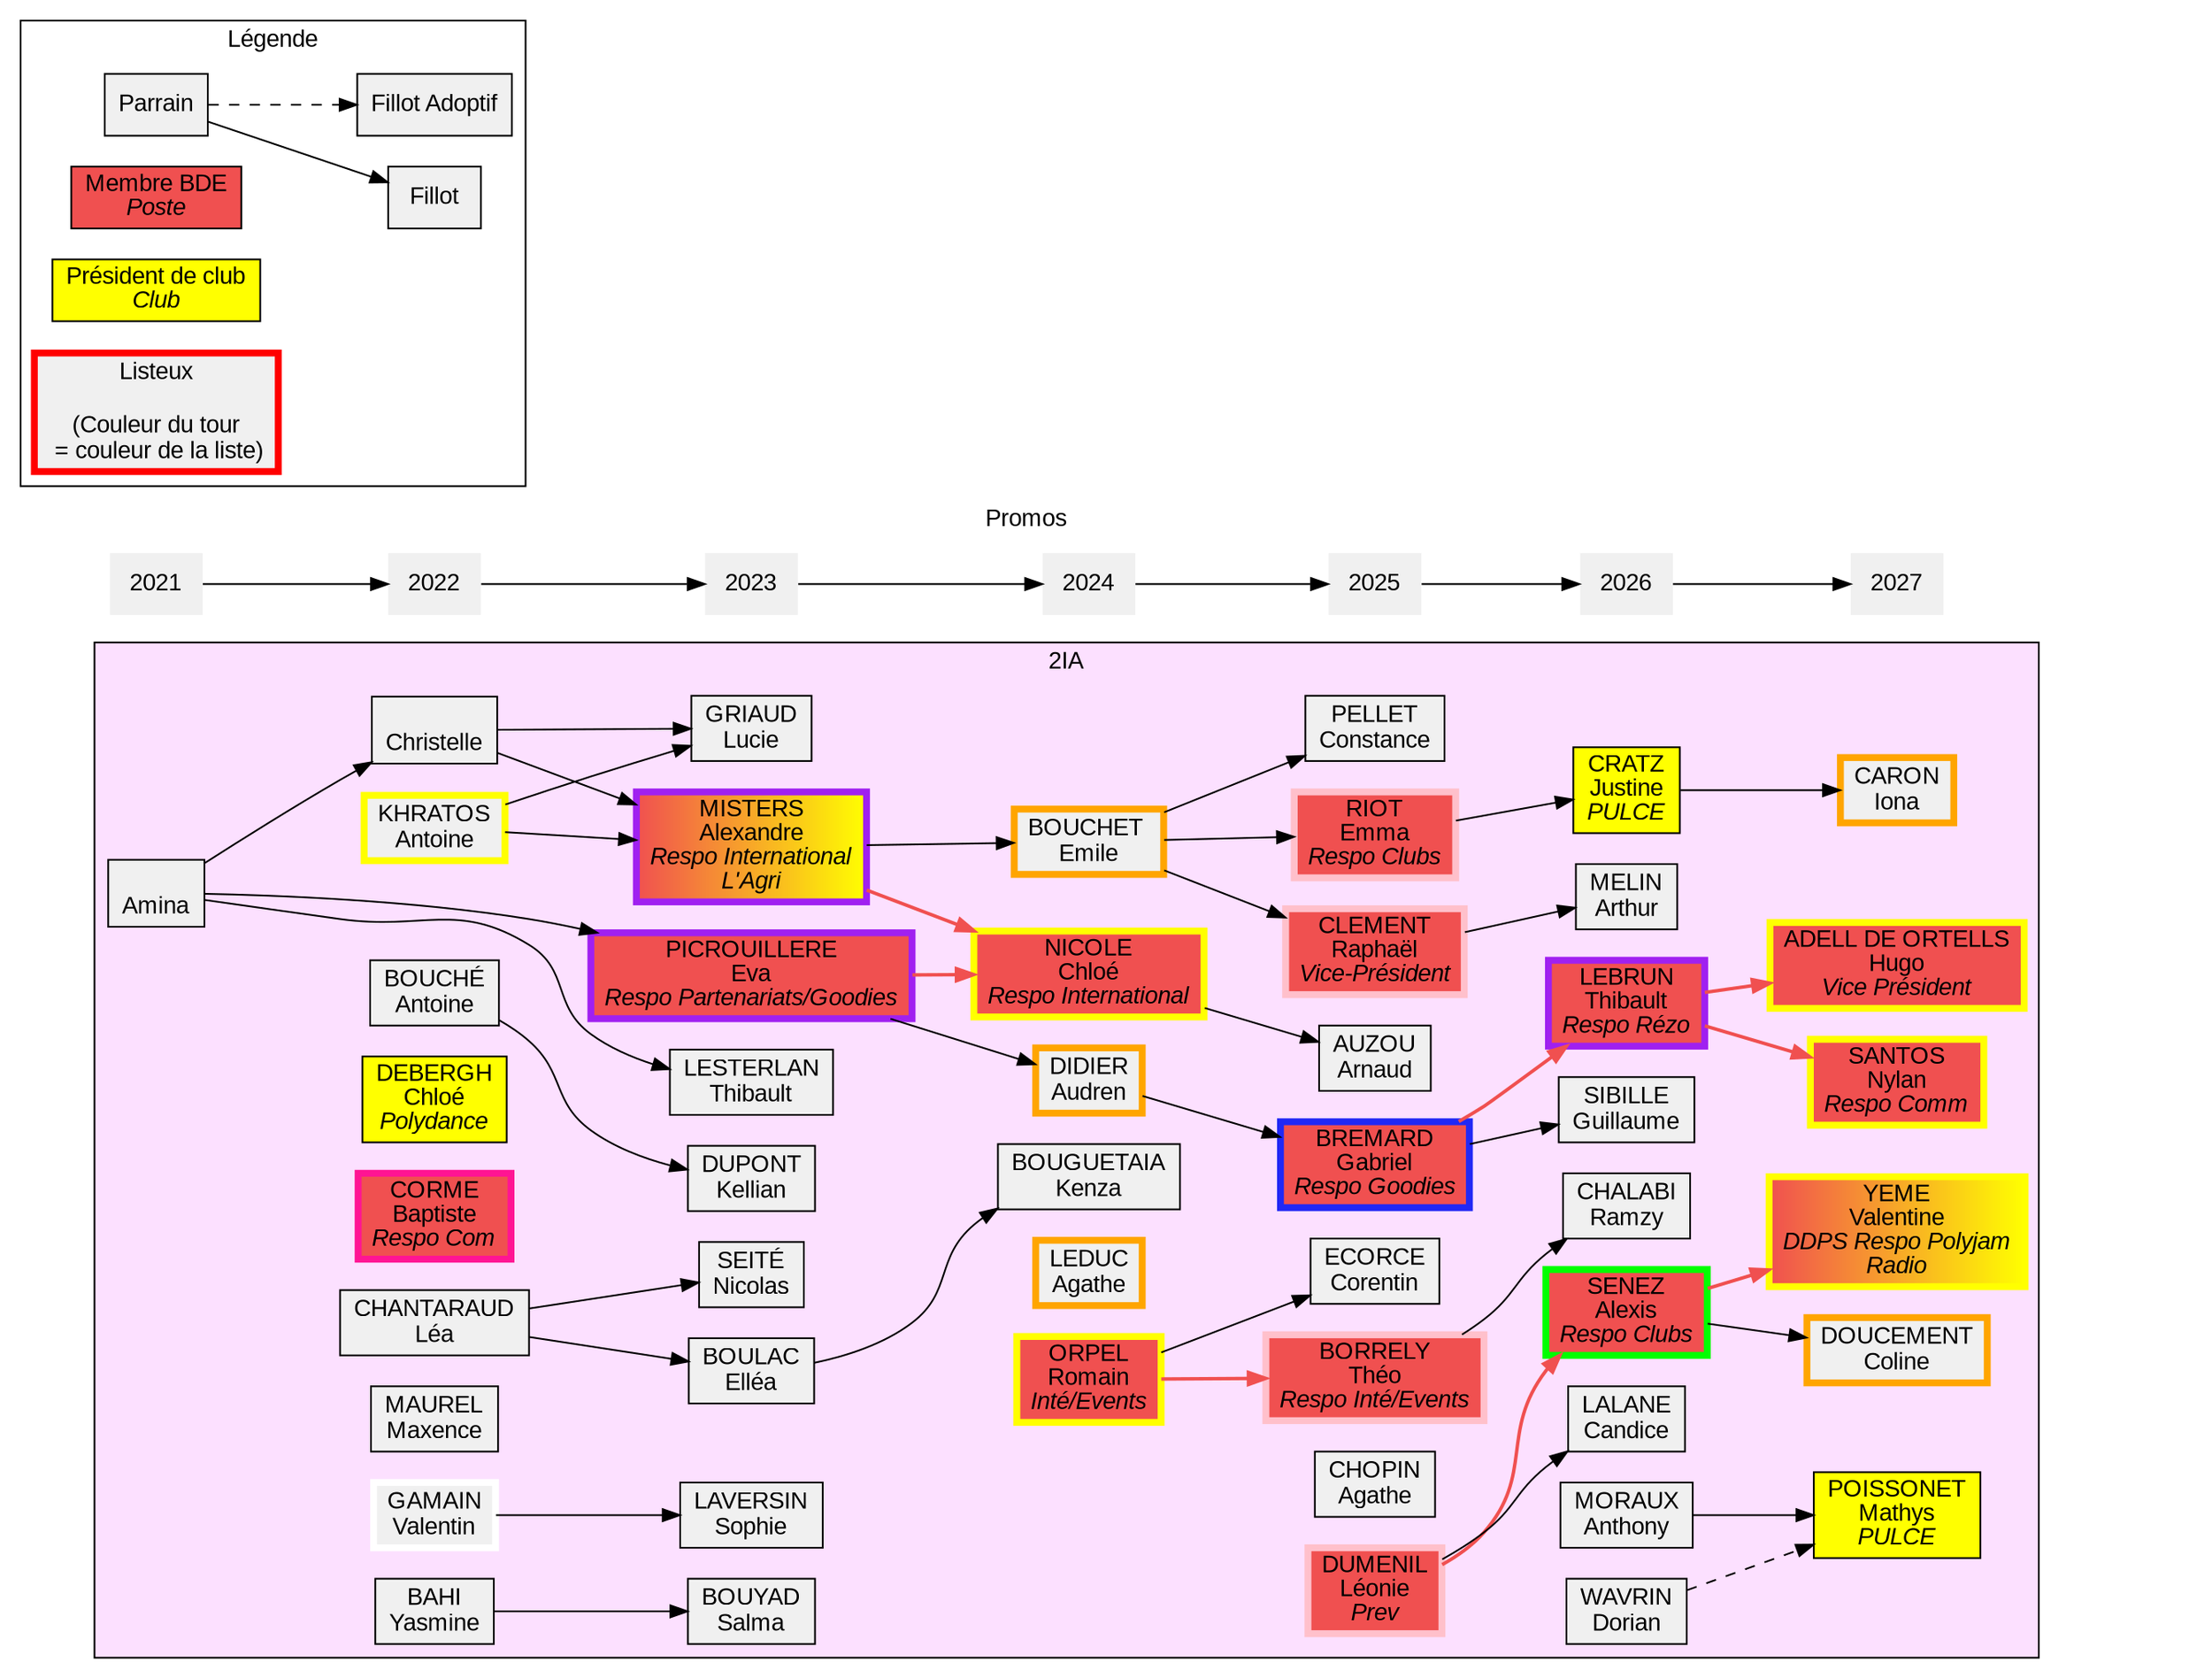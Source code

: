 digraph iia {
	graph [
		charset = "UTF-8";
		style = filled;
		fontname = "Arial";
	];

	node [
		shape = box;
		style = filled;
		fillcolor = "#f0f0f0";
		fontname = "Arial";
	];

	rankdir = LR;

	subgraph cluster_promos {
		label = "Promos";
		penwidth = 0;
		color = none;
		node [shape = none];

		"2021" -> "2022" -> "2023" -> "2024" -> "2025" -> "2026" -> "2027";
	}
    	subgraph cluster_legende {
		label = "Légende";
		fillcolor = none;

		leg_parrain	[label = "Parrain"];
		leg_fillot	[label = "Fillot"];
		leg_fillotadop	[label = "Fillot Adoptif"];
		leg_BDE		[label = <Membre BDE<BR/><I>Poste</I>> fillcolor="#f05050"];
		leg_prez	[label = <Président de club<BR/><I>Club</I>> fillcolor="yellow"];
		leg_listeux	[label = "Listeux\n\n(Couleur du tour\n = couleur de la liste)" penwidth=4 color="red"];

		leg_parrain -> leg_fillot;
		leg_parrain -> leg_fillotadop [style = "dashed"];
	}
	
	subgraph cluster_2IA {
		label = "2IA";
		fillcolor = "#FCE0FF";

		{ rank="same";
			amina		[label = "\nAmina"];
		}

		{ rank="same";
			antoinebouch	[label = "BOUCHÉ\nAntoine"];
			antoinekhra	[label = "KHRATOS\nAntoine" penwidth=4 color="yellow"];
			chloedeb	[label = <DEBERGH<BR/>Chloé<BR/><I>Polydance</I>> fillcolor="yellow"];
			christelle	[label = "\nChristelle"];
			joker		[label = <CORME<BR/>Baptiste<BR/><I>Respo Com</I>> fillcolor="#f05050" penwidth=4 color="deeppink"];
			leachantar	[label = "CHANTARAUD\nLéa"];
			maxencemor	[label = "MAUREL\nMaxence"];
			valentingam	[label = "GAMAIN\nValentin" penwidth=4 color="white"];
			yasminebahi	[label = "BAHI\nYasmine"];
		}
		amina -> christelle;


		{ rank="same";
			evapicrou	[label = <PICROUILLERE<BR/>Eva<BR/><I>Respo Partenariats/Goodies</I>> fillcolor="#f05050" penwidth=4 color="purple"];
			
			
			kelliandup	[label = "DUPONT\nKellian"];
			luciegria	[label = "GRIAUD\nLucie"];
			nicolatseite	[label = "SEITÉ\nNicolas"];
			elboulac	[label = "BOULAC\nElléa"];
			salmabouyad	[label = "BOUYAD\nSalma"];
			smitty		[label = <MISTERS<BR/>Alexandre<BR/><I>Respo International<BR/>L'Agri</I>> fillcolor="#f05050:yellow" penwidth=4 color="purple"];
			sophielaver	[label = "LAVERSIN\nSophie"];
			thibaultleste	[label = "LESTERLAN\nThibault"];

			//portalSE	[label = " \nSE\n " shape="ellipse" penwidth=6 color="orange" fillcolor="#FFE0E0"];
		}
		amina -> evapicrou;
		amina -> thibaultleste;
		antoinebouch -> kelliandup;
		antoinekhra -> luciegria;
		antoinekhra -> smitty;
		christelle -> luciegria;
		christelle -> smitty;
		leachantar -> nicolatseite;
		leachantar -> elboulac;
		valentingam -> sophielaver;
		yasminebahi -> salmabouyad;

		{ rank="same";
			chloenico	[label = <NICOLE<BR/>Chloé<BR/><I>Respo International</I>> fillcolor="#f05050" penwidth=4 color="yellow"];
			didieraud	[label = "DIDIER\nAudren" penwidth=4 color="orange"];
			emilebct	[label = "BOUCHET \nEmile" penwidth=4 color="orange"];
			agatleduc	[label = "LEDUC\nAgathe" penwidth=4 color="orange"];
			romainorp	[label = <ORPEL<BR/>Romain<BR/><I>Inté/Events</I>> fillcolor="#f05050" penwidth=4 color="yellow"];
			kbouguetaia [label="BOUGUETAIA\nKenza"];

		}
		elboulac -> kbouguetaia;
		evapicrou -> chloenico [penwidth=2 color = "#f05050"];
		evapicrou -> didieraud;
		smitty -> chloenico [penwidth=2 color = "#f05050"];
		smitty -> emilebct;
		
		{ rank="same";
			arnaudauz  [label = "AUZOU\nArnaud"];
			constancep [label = "PELLET\nConstance"];
			agathechop [label = "CHOPIN\nAgathe"];
			raphaelcle [label = <CLEMENT<BR/>Raphaël<BR/><I>Vice-Président</I>> fillcolor="#f05050" penwidth=4 color="pink"];
			emmariot   [label = <RIOT<BR/>Emma<BR/><I>Respo Clubs</I>> fillcolor="#f05050" penwidth=4 color="pink"];
			ldumenil   [label = <DUMENIL<BR/>Léonie<BR/><I>Prev</I>> fillcolor="#f05050" penwidth=4 color="pink"];
			corentinec [label = "ECORCE\nCorentin"];
			theoborel  [label = <BORRELY<BR/>Théo<BR/><I>Respo Inté/Events</I>> fillcolor="#f05050" penwidth=4 color="pink"]; 
			gabrielbr  [label = <BREMARD<BR/>Gabriel<BR/><I>Respo Goodies</I>> fillcolor="#f05050" penwidth=4 color="#2128f5"];
		}
		romainorp -> corentinec;
		romainorp -> theoborel [penwidth=2 color = "#f05050"];
		emilebct -> constancep;
		emilebct -> raphaelcle;
		emilebct -> emmariot;
		chloenico->arnaudauz;
		didieraud -> gabrielbr;


		{ rank="same";
			amelin 		[label = "MELIN\nArthur"];
			rchalabi    [label = "CHALABI\nRamzy"];
			asenez 		[label = <SENEZ<BR/>Alexis<BR/><I>Respo Clubs</I>> fillcolor="#f05050" penwidth=4 color="green"];
			tlebrun 	[label = <LEBRUN<BR/>Thibault<BR/><I>Respo Rézo</I>> fillcolor="#f05050" penwidth=4 color="purple"];
			jcratz		[label =<CRATZ<BR/>Justine<BR/><I>PULCE</I>> fillcolor="yellow"];
			clalance	[label = "LALANE\nCandice"];
			gsibille 	[label = "SIBILLE\nGuillaume"];
			amoraux		[label = "MORAUX\nAnthony"];
			dwavrin		[label = "WAVRIN\nDorian"];

		}
			theoborel ->rchalabi
			raphaelcle->amelin;
			ldumenil->asenez [penwidth=2 color = "#f05050"];
			ldumenil->clalance;
			gabrielbr->tlebrun [penwidth=2 color = "#f05050"];
			gabrielbr->gsibille;
			emmariot->jcratz;
		
		//portalSE -> romainorp [style=dashed penwidth=2 color="#f05050"];

		{ rank="same";
			mpoissonet 		[label = <POISSONET<BR/>Mathys<BR/><I>PULCE</I>> fillcolor="yellow"];
			hadell 	   		[label = <ADELL DE ORTELLS<BR/>Hugo<BR/><I>Vice Président</I>> fillcolor="#f05050" penwidth=4 color="yellow"];
			icaron 			[label = <CARON<BR/>Iona<BR/>>  penwidth=4 color="orange"];
			cdoucement 		[label = <DOUCEMENT<BR/>Coline<BR/>> penwidth=4 color="orange"];
			nsantos			[label =<SANTOS<BR/>Nylan<BR/><I>Respo Comm</I>> fillcolor="#f05050" penwidth=4 color="yellow"];
 			vyeme			[label =<YEME<BR/>Valentine<BR/><I>DDPS Respo Polyjam<BR/>Radio</I>> fillcolor="#f05050:yellow" penwidth=4 color="yellow"];
		}
		amoraux -> mpoissonet;
		dwavrin -> mpoissonet [style=dashed];
		tlebrun -> hadell [penwidth=2 color = "#f05050"];
		jcratz -> icaron;
		asenez -> cdoucement;
		tlebrun -> nsantos [penwidth=2 color = "#f05050"];
		asenez -> vyeme [penwidth=2 color = "#f05050"];
		
	}

	endnode [style=invis];

	mpoissonet -> endnode [style=invis];
	"2027" -> endnode [style=invis];
}
